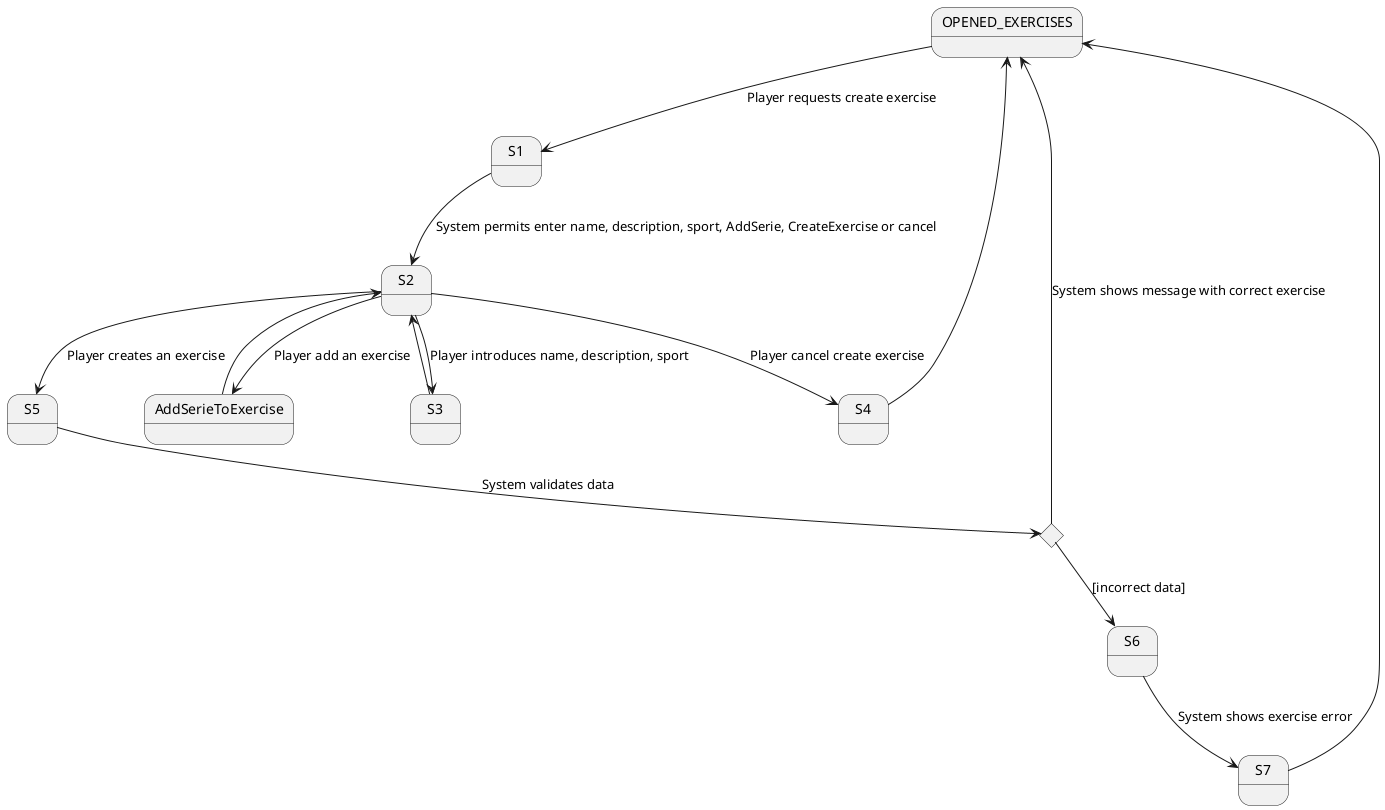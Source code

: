 @startuml

state OPENED_EXERCISES
state CH1 <<choice>>

OPENED_EXERCISES --> S1 : Player requests create exercise
S1 --> S2 : System permits enter name, description, sport, AddSerie, CreateExercise or cancel
S2 --> S3 : Player introduces name, description, sport
S3 --> S2
S2 --> AddSerieToExercise : Player add an exercise
AddSerieToExercise --> S2
S2 --> S4 : Player cancel create exercise
S4 --> OPENED_EXERCISES
S2 --> S5 : Player creates an exercise
S5 --> CH1 : System validates data
CH1 --> OPENED_EXERCISES : System shows message with correct exercise

CH1 -down-> S6 : [incorrect data]
S6 --> S7 : System shows exercise error
S7 --> OPENED_EXERCISES

@enduml